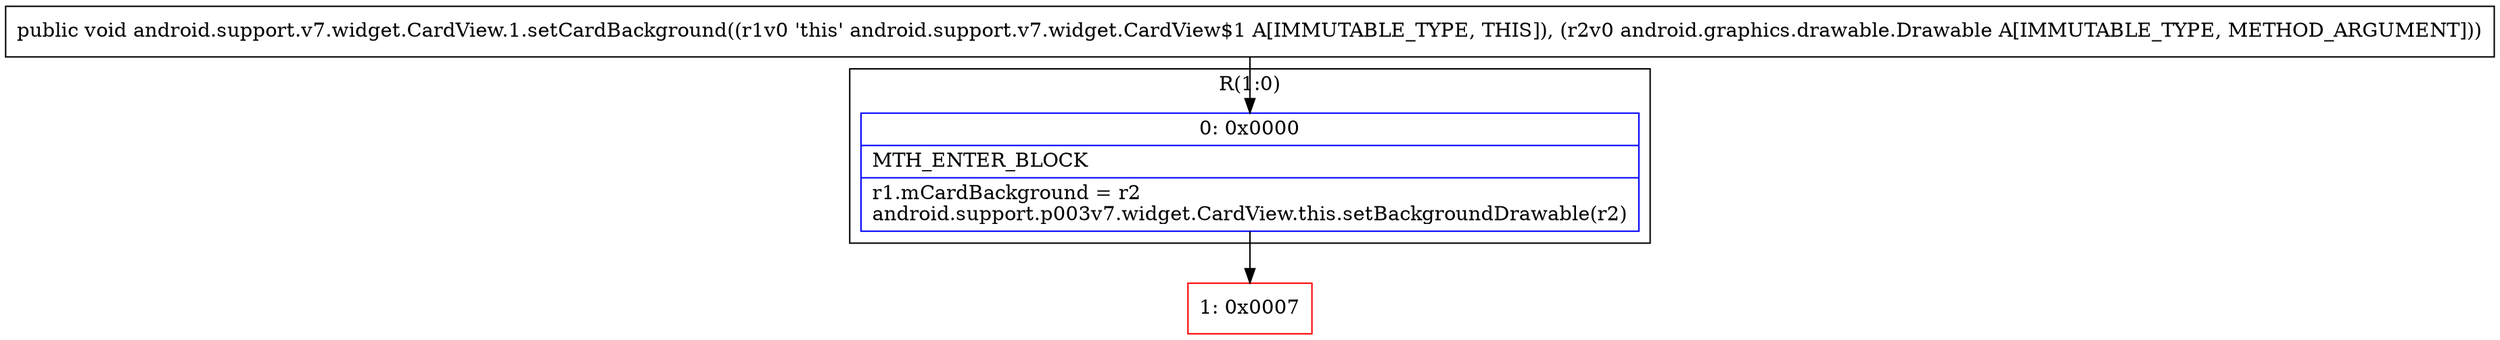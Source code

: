 digraph "CFG forandroid.support.v7.widget.CardView.1.setCardBackground(Landroid\/graphics\/drawable\/Drawable;)V" {
subgraph cluster_Region_715003160 {
label = "R(1:0)";
node [shape=record,color=blue];
Node_0 [shape=record,label="{0\:\ 0x0000|MTH_ENTER_BLOCK\l|r1.mCardBackground = r2\landroid.support.p003v7.widget.CardView.this.setBackgroundDrawable(r2)\l}"];
}
Node_1 [shape=record,color=red,label="{1\:\ 0x0007}"];
MethodNode[shape=record,label="{public void android.support.v7.widget.CardView.1.setCardBackground((r1v0 'this' android.support.v7.widget.CardView$1 A[IMMUTABLE_TYPE, THIS]), (r2v0 android.graphics.drawable.Drawable A[IMMUTABLE_TYPE, METHOD_ARGUMENT])) }"];
MethodNode -> Node_0;
Node_0 -> Node_1;
}

